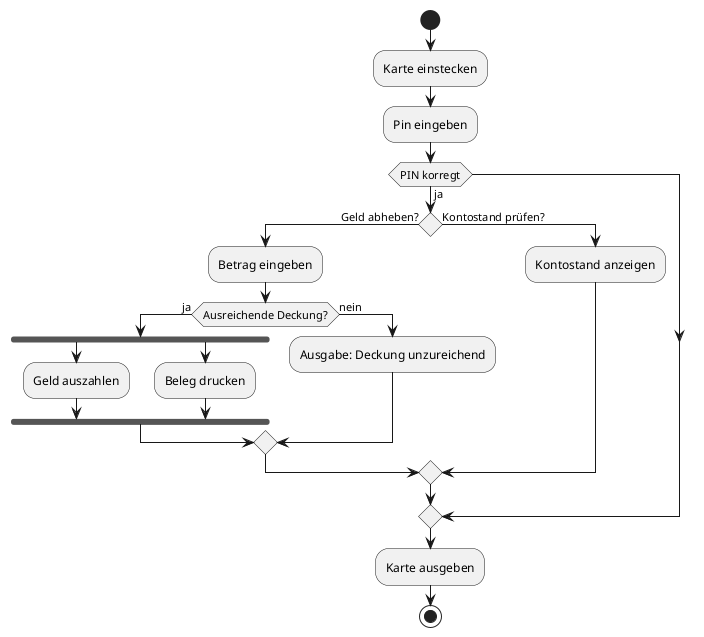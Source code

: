 @startuml

start
    :Karte einstecken;
    :Pin eingeben;
    if (PIN korregt) then (ja)
        if () then (Geld abheben?)
            :Betrag eingeben;
            if (Ausreichende Deckung?) then (ja)
                fork
                    :Geld auszahlen;
                fork again
                    :Beleg drucken;
                end fork
            else (nein)
                :Ausgabe: Deckung unzureichend;
            endif
        else (Kontostand prüfen?)
            :Kontostand anzeigen;
        endif
    endif
    :Karte ausgeben;
stop
@enduml